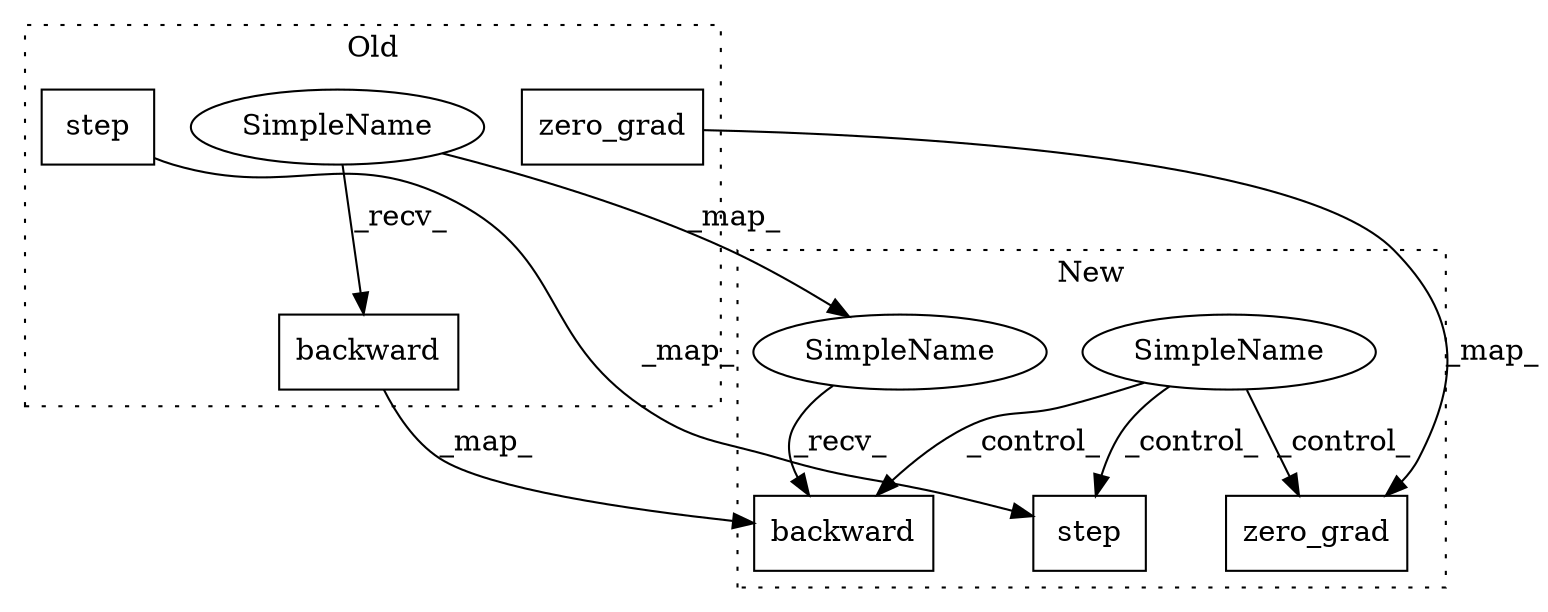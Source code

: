 digraph G {
subgraph cluster0 {
1 [label="step" a="32" s="7681" l="6" shape="box"];
5 [label="backward" a="32" s="7659" l="10" shape="box"];
7 [label="zero_grad" a="32" s="7637" l="11" shape="box"];
9 [label="SimpleName" a="42" s="7593" l="4" shape="ellipse"];
label = "Old";
style="dotted";
}
subgraph cluster1 {
2 [label="step" a="32" s="5659" l="6" shape="box"];
3 [label="SimpleName" a="42" s="" l="" shape="ellipse"];
4 [label="backward" a="32" s="5635" l="10" shape="box"];
6 [label="zero_grad" a="32" s="5611" l="11" shape="box"];
8 [label="SimpleName" a="42" s="5565" l="4" shape="ellipse"];
label = "New";
style="dotted";
}
1 -> 2 [label="_map_"];
3 -> 2 [label="_control_"];
3 -> 6 [label="_control_"];
3 -> 4 [label="_control_"];
5 -> 4 [label="_map_"];
7 -> 6 [label="_map_"];
8 -> 4 [label="_recv_"];
9 -> 5 [label="_recv_"];
9 -> 8 [label="_map_"];
}